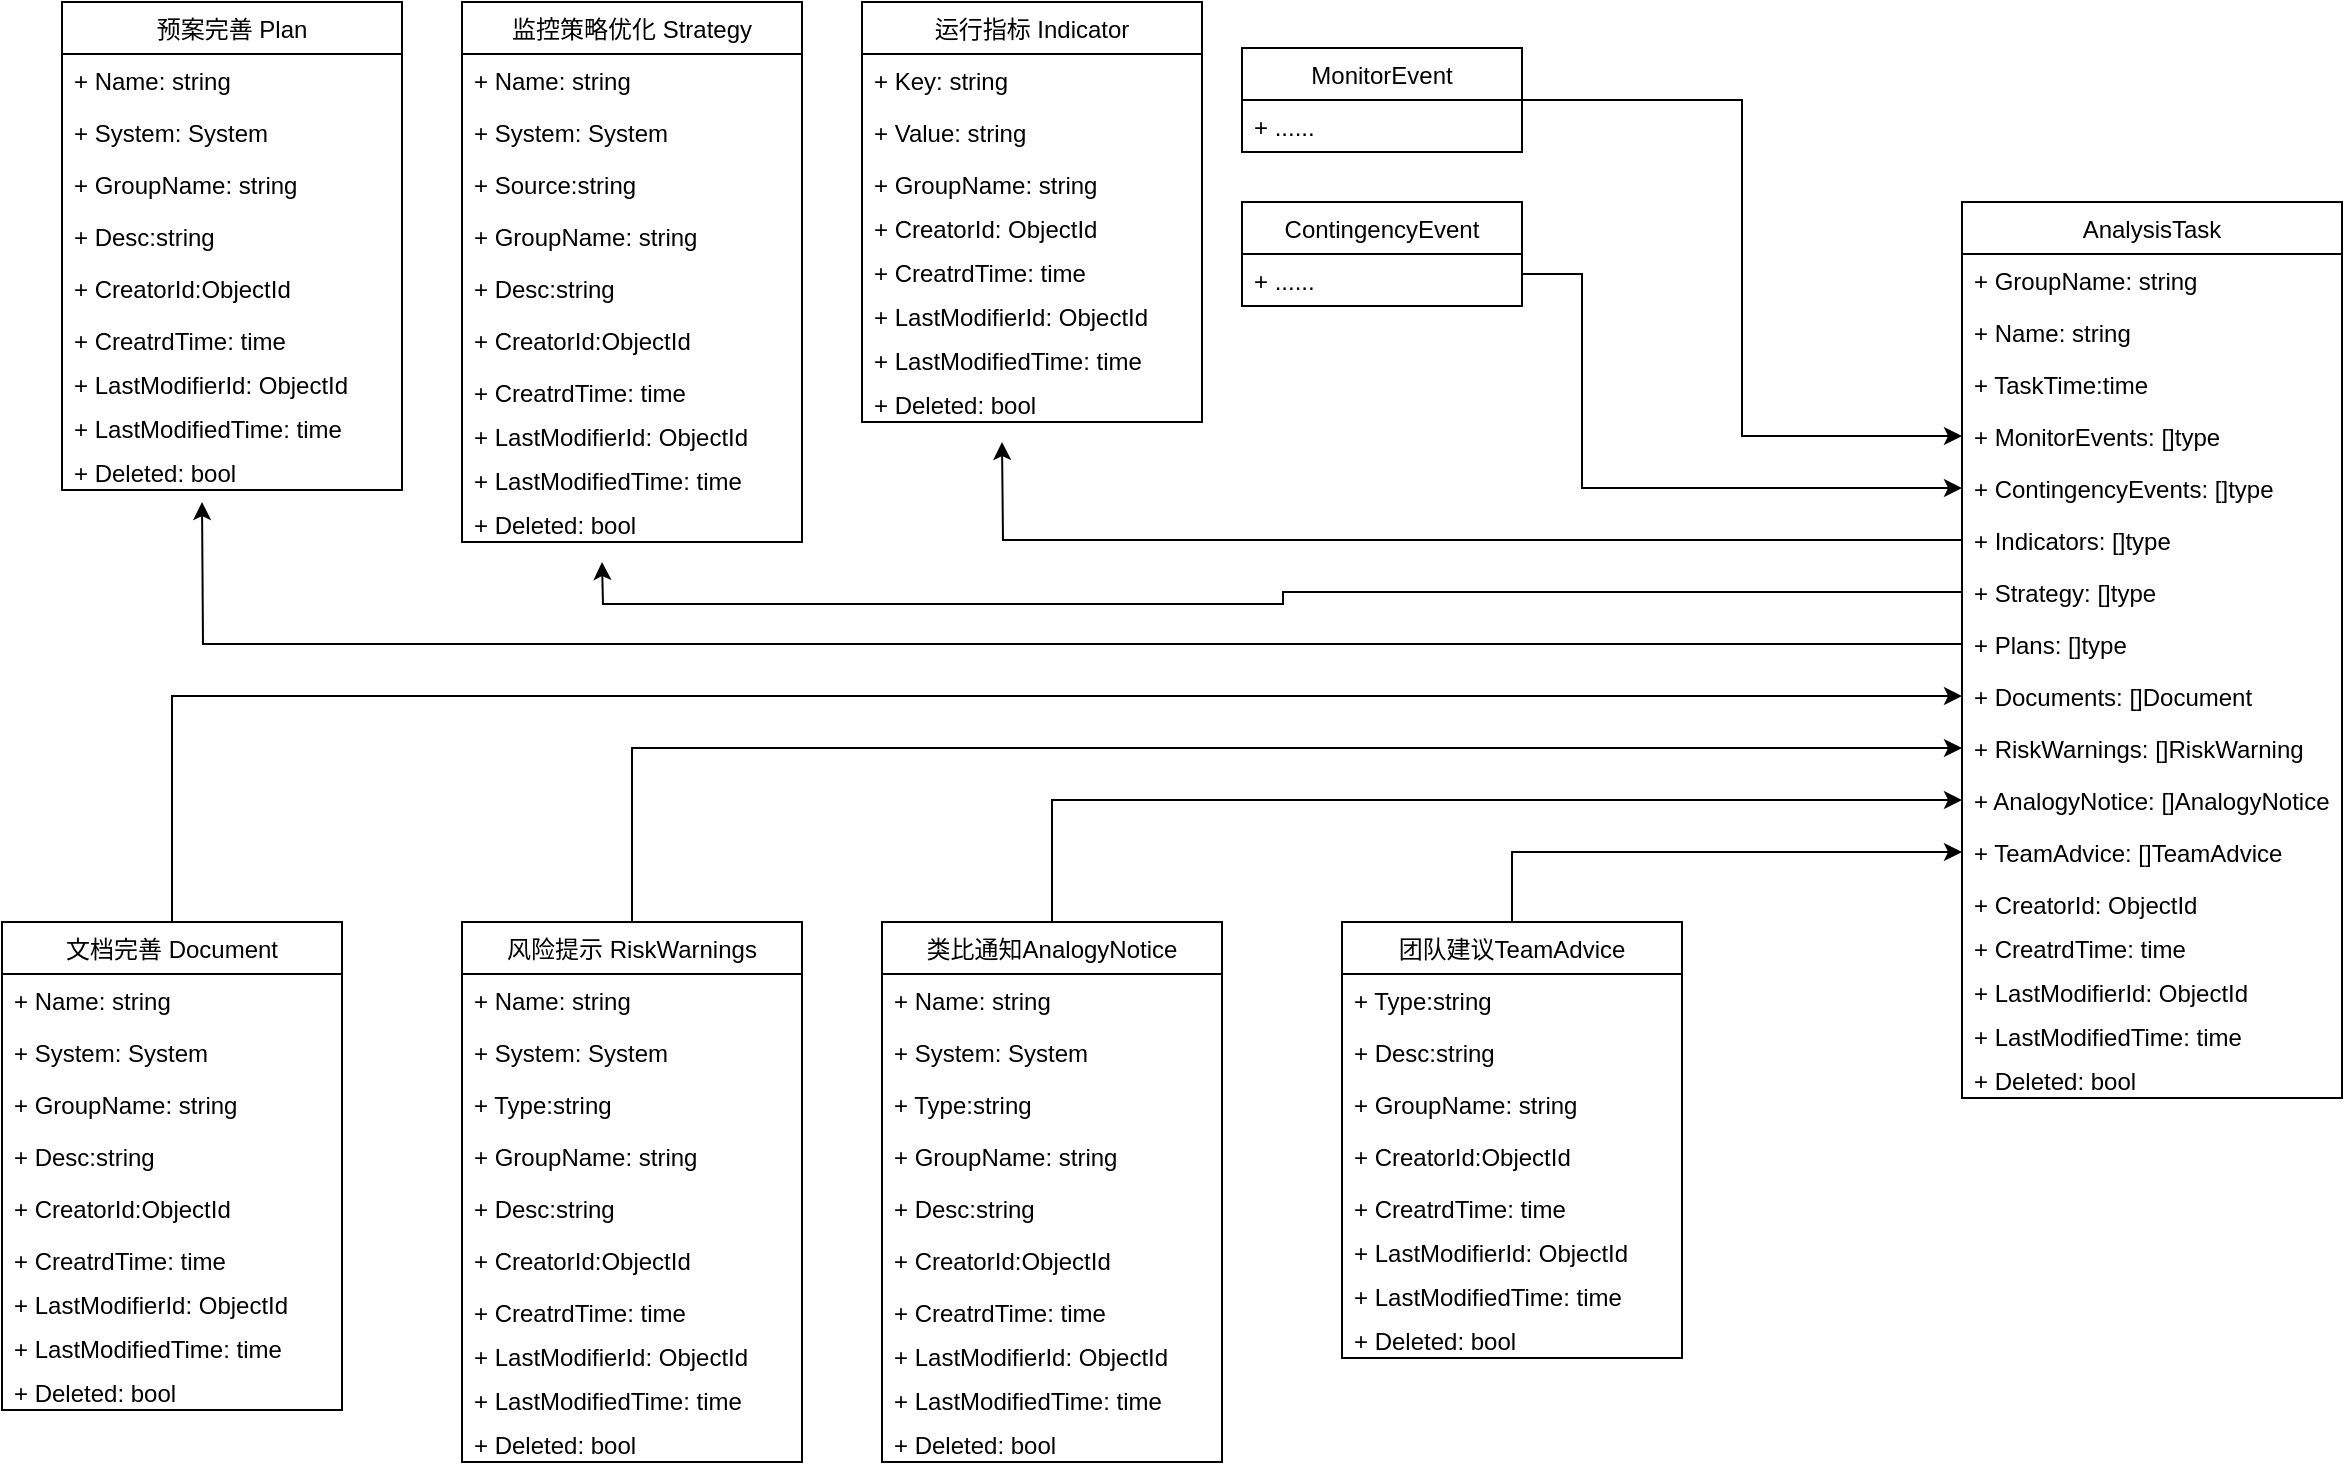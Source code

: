 <mxfile version="14.7.1" type="github">
  <diagram id="C5RBs43oDa-KdzZeNtuy" name="Page-1">
    <mxGraphModel dx="2472" dy="635" grid="1" gridSize="10" guides="1" tooltips="1" connect="1" arrows="1" fold="1" page="1" pageScale="1" pageWidth="1169" pageHeight="1654" math="0" shadow="0">
      <root>
        <mxCell id="WIyWlLk6GJQsqaUBKTNV-0" />
        <mxCell id="WIyWlLk6GJQsqaUBKTNV-1" parent="WIyWlLk6GJQsqaUBKTNV-0" />
        <mxCell id="3hFkt9AgzM7oAd8KPW00-6" value="运行指标 Indicator" style="swimlane;fontStyle=0;childLayout=stackLayout;horizontal=1;startSize=26;fillColor=none;horizontalStack=0;resizeParent=1;resizeParentMax=0;resizeLast=0;collapsible=1;marginBottom=0;" parent="WIyWlLk6GJQsqaUBKTNV-1" vertex="1">
          <mxGeometry x="360" y="20" width="170" height="210" as="geometry" />
        </mxCell>
        <mxCell id="3hFkt9AgzM7oAd8KPW00-7" value="+ Key: string" style="text;strokeColor=none;fillColor=none;align=left;verticalAlign=top;spacingLeft=4;spacingRight=4;overflow=hidden;rotatable=0;points=[[0,0.5],[1,0.5]];portConstraint=eastwest;" parent="3hFkt9AgzM7oAd8KPW00-6" vertex="1">
          <mxGeometry y="26" width="170" height="26" as="geometry" />
        </mxCell>
        <mxCell id="3hFkt9AgzM7oAd8KPW00-8" value="+ Value: string" style="text;strokeColor=none;fillColor=none;align=left;verticalAlign=top;spacingLeft=4;spacingRight=4;overflow=hidden;rotatable=0;points=[[0,0.5],[1,0.5]];portConstraint=eastwest;" parent="3hFkt9AgzM7oAd8KPW00-6" vertex="1">
          <mxGeometry y="52" width="170" height="26" as="geometry" />
        </mxCell>
        <mxCell id="kdnac4z5nIwUzAi69Wfw-0" value="+ GroupName: string" style="text;strokeColor=none;fillColor=none;align=left;verticalAlign=top;spacingLeft=4;spacingRight=4;overflow=hidden;rotatable=0;points=[[0,0.5],[1,0.5]];portConstraint=eastwest;" vertex="1" parent="3hFkt9AgzM7oAd8KPW00-6">
          <mxGeometry y="78" width="170" height="22" as="geometry" />
        </mxCell>
        <mxCell id="kdnac4z5nIwUzAi69Wfw-2" value="+ CreatorId: ObjectId" style="text;strokeColor=none;fillColor=none;align=left;verticalAlign=top;spacingLeft=4;spacingRight=4;overflow=hidden;rotatable=0;points=[[0,0.5],[1,0.5]];portConstraint=eastwest;" vertex="1" parent="3hFkt9AgzM7oAd8KPW00-6">
          <mxGeometry y="100" width="170" height="22" as="geometry" />
        </mxCell>
        <mxCell id="3hFkt9AgzM7oAd8KPW00-9" value="+ CreatrdTime: time" style="text;strokeColor=none;fillColor=none;align=left;verticalAlign=top;spacingLeft=4;spacingRight=4;overflow=hidden;rotatable=0;points=[[0,0.5],[1,0.5]];portConstraint=eastwest;" parent="3hFkt9AgzM7oAd8KPW00-6" vertex="1">
          <mxGeometry y="122" width="170" height="22" as="geometry" />
        </mxCell>
        <mxCell id="kdnac4z5nIwUzAi69Wfw-3" value="+ LastModifierId: ObjectId" style="text;strokeColor=none;fillColor=none;align=left;verticalAlign=top;spacingLeft=4;spacingRight=4;overflow=hidden;rotatable=0;points=[[0,0.5],[1,0.5]];portConstraint=eastwest;" vertex="1" parent="3hFkt9AgzM7oAd8KPW00-6">
          <mxGeometry y="144" width="170" height="22" as="geometry" />
        </mxCell>
        <mxCell id="kdnac4z5nIwUzAi69Wfw-4" value="+ LastModifiedTime: time" style="text;strokeColor=none;fillColor=none;align=left;verticalAlign=top;spacingLeft=4;spacingRight=4;overflow=hidden;rotatable=0;points=[[0,0.5],[1,0.5]];portConstraint=eastwest;" vertex="1" parent="3hFkt9AgzM7oAd8KPW00-6">
          <mxGeometry y="166" width="170" height="22" as="geometry" />
        </mxCell>
        <mxCell id="kdnac4z5nIwUzAi69Wfw-1" value="+ Deleted: bool" style="text;strokeColor=none;fillColor=none;align=left;verticalAlign=top;spacingLeft=4;spacingRight=4;overflow=hidden;rotatable=0;points=[[0,0.5],[1,0.5]];portConstraint=eastwest;" vertex="1" parent="3hFkt9AgzM7oAd8KPW00-6">
          <mxGeometry y="188" width="170" height="22" as="geometry" />
        </mxCell>
        <mxCell id="3hFkt9AgzM7oAd8KPW00-101" value="监控策略优化 Strategy" style="swimlane;fontStyle=0;childLayout=stackLayout;horizontal=1;startSize=26;fillColor=none;horizontalStack=0;resizeParent=1;resizeParentMax=0;resizeLast=0;collapsible=1;marginBottom=0;" parent="WIyWlLk6GJQsqaUBKTNV-1" vertex="1">
          <mxGeometry x="160" y="20" width="170" height="270" as="geometry" />
        </mxCell>
        <mxCell id="3hFkt9AgzM7oAd8KPW00-106" value="+ Name: string" style="text;strokeColor=none;fillColor=none;align=left;verticalAlign=top;spacingLeft=4;spacingRight=4;overflow=hidden;rotatable=0;points=[[0,0.5],[1,0.5]];portConstraint=eastwest;" parent="3hFkt9AgzM7oAd8KPW00-101" vertex="1">
          <mxGeometry y="26" width="170" height="26" as="geometry" />
        </mxCell>
        <mxCell id="3hFkt9AgzM7oAd8KPW00-107" value="+ System: System" style="text;strokeColor=none;fillColor=none;align=left;verticalAlign=top;spacingLeft=4;spacingRight=4;overflow=hidden;rotatable=0;points=[[0,0.5],[1,0.5]];portConstraint=eastwest;" parent="3hFkt9AgzM7oAd8KPW00-101" vertex="1">
          <mxGeometry y="52" width="170" height="26" as="geometry" />
        </mxCell>
        <mxCell id="3hFkt9AgzM7oAd8KPW00-103" value="+ Source:string " style="text;strokeColor=none;fillColor=none;align=left;verticalAlign=top;spacingLeft=4;spacingRight=4;overflow=hidden;rotatable=0;points=[[0,0.5],[1,0.5]];portConstraint=eastwest;" parent="3hFkt9AgzM7oAd8KPW00-101" vertex="1">
          <mxGeometry y="78" width="170" height="26" as="geometry" />
        </mxCell>
        <mxCell id="3hFkt9AgzM7oAd8KPW00-102" value="+ GroupName: string" style="text;strokeColor=none;fillColor=none;align=left;verticalAlign=top;spacingLeft=4;spacingRight=4;overflow=hidden;rotatable=0;points=[[0,0.5],[1,0.5]];portConstraint=eastwest;" parent="3hFkt9AgzM7oAd8KPW00-101" vertex="1">
          <mxGeometry y="104" width="170" height="26" as="geometry" />
        </mxCell>
        <mxCell id="3hFkt9AgzM7oAd8KPW00-123" value="+ Desc:string " style="text;strokeColor=none;fillColor=none;align=left;verticalAlign=top;spacingLeft=4;spacingRight=4;overflow=hidden;rotatable=0;points=[[0,0.5],[1,0.5]];portConstraint=eastwest;" parent="3hFkt9AgzM7oAd8KPW00-101" vertex="1">
          <mxGeometry y="130" width="170" height="26" as="geometry" />
        </mxCell>
        <mxCell id="R432bI1q0_WRGtePy41c-55" value="+ CreatorId:ObjectId&#xa;" style="text;strokeColor=none;fillColor=none;align=left;verticalAlign=top;spacingLeft=4;spacingRight=4;overflow=hidden;rotatable=0;points=[[0,0.5],[1,0.5]];portConstraint=eastwest;" parent="3hFkt9AgzM7oAd8KPW00-101" vertex="1">
          <mxGeometry y="156" width="170" height="26" as="geometry" />
        </mxCell>
        <mxCell id="kdnac4z5nIwUzAi69Wfw-5" value="+ CreatrdTime: time" style="text;strokeColor=none;fillColor=none;align=left;verticalAlign=top;spacingLeft=4;spacingRight=4;overflow=hidden;rotatable=0;points=[[0,0.5],[1,0.5]];portConstraint=eastwest;" vertex="1" parent="3hFkt9AgzM7oAd8KPW00-101">
          <mxGeometry y="182" width="170" height="22" as="geometry" />
        </mxCell>
        <mxCell id="kdnac4z5nIwUzAi69Wfw-6" value="+ LastModifierId: ObjectId" style="text;strokeColor=none;fillColor=none;align=left;verticalAlign=top;spacingLeft=4;spacingRight=4;overflow=hidden;rotatable=0;points=[[0,0.5],[1,0.5]];portConstraint=eastwest;" vertex="1" parent="3hFkt9AgzM7oAd8KPW00-101">
          <mxGeometry y="204" width="170" height="22" as="geometry" />
        </mxCell>
        <mxCell id="kdnac4z5nIwUzAi69Wfw-7" value="+ LastModifiedTime: time" style="text;strokeColor=none;fillColor=none;align=left;verticalAlign=top;spacingLeft=4;spacingRight=4;overflow=hidden;rotatable=0;points=[[0,0.5],[1,0.5]];portConstraint=eastwest;" vertex="1" parent="3hFkt9AgzM7oAd8KPW00-101">
          <mxGeometry y="226" width="170" height="22" as="geometry" />
        </mxCell>
        <mxCell id="kdnac4z5nIwUzAi69Wfw-8" value="+ Deleted: bool" style="text;strokeColor=none;fillColor=none;align=left;verticalAlign=top;spacingLeft=4;spacingRight=4;overflow=hidden;rotatable=0;points=[[0,0.5],[1,0.5]];portConstraint=eastwest;" vertex="1" parent="3hFkt9AgzM7oAd8KPW00-101">
          <mxGeometry y="248" width="170" height="22" as="geometry" />
        </mxCell>
        <mxCell id="3hFkt9AgzM7oAd8KPW00-109" value="AnalysisTask" style="swimlane;fontStyle=0;childLayout=stackLayout;horizontal=1;startSize=26;fillColor=none;horizontalStack=0;resizeParent=1;resizeParentMax=0;resizeLast=0;collapsible=1;marginBottom=0;" parent="WIyWlLk6GJQsqaUBKTNV-1" vertex="1">
          <mxGeometry x="910" y="120" width="190" height="448" as="geometry" />
        </mxCell>
        <mxCell id="3hFkt9AgzM7oAd8KPW00-110" value="+ GroupName: string" style="text;strokeColor=none;fillColor=none;align=left;verticalAlign=top;spacingLeft=4;spacingRight=4;overflow=hidden;rotatable=0;points=[[0,0.5],[1,0.5]];portConstraint=eastwest;" parent="3hFkt9AgzM7oAd8KPW00-109" vertex="1">
          <mxGeometry y="26" width="190" height="26" as="geometry" />
        </mxCell>
        <mxCell id="kdnac4z5nIwUzAi69Wfw-45" value="+ Name: string" style="text;strokeColor=none;fillColor=none;align=left;verticalAlign=top;spacingLeft=4;spacingRight=4;overflow=hidden;rotatable=0;points=[[0,0.5],[1,0.5]];portConstraint=eastwest;" vertex="1" parent="3hFkt9AgzM7oAd8KPW00-109">
          <mxGeometry y="52" width="190" height="26" as="geometry" />
        </mxCell>
        <mxCell id="3hFkt9AgzM7oAd8KPW00-113" value="+ TaskTime:time " style="text;strokeColor=none;fillColor=none;align=left;verticalAlign=top;spacingLeft=4;spacingRight=4;overflow=hidden;rotatable=0;points=[[0,0.5],[1,0.5]];portConstraint=eastwest;" parent="3hFkt9AgzM7oAd8KPW00-109" vertex="1">
          <mxGeometry y="78" width="190" height="26" as="geometry" />
        </mxCell>
        <mxCell id="3hFkt9AgzM7oAd8KPW00-114" value="+ MonitorEvents: []type" style="text;strokeColor=none;fillColor=none;align=left;verticalAlign=top;spacingLeft=4;spacingRight=4;overflow=hidden;rotatable=0;points=[[0,0.5],[1,0.5]];portConstraint=eastwest;" parent="3hFkt9AgzM7oAd8KPW00-109" vertex="1">
          <mxGeometry y="104" width="190" height="26" as="geometry" />
        </mxCell>
        <mxCell id="3hFkt9AgzM7oAd8KPW00-115" value="+ ContingencyEvents: []type" style="text;strokeColor=none;fillColor=none;align=left;verticalAlign=top;spacingLeft=4;spacingRight=4;overflow=hidden;rotatable=0;points=[[0,0.5],[1,0.5]];portConstraint=eastwest;" parent="3hFkt9AgzM7oAd8KPW00-109" vertex="1">
          <mxGeometry y="130" width="190" height="26" as="geometry" />
        </mxCell>
        <mxCell id="3hFkt9AgzM7oAd8KPW00-116" value="+ Indicators: []type" style="text;strokeColor=none;fillColor=none;align=left;verticalAlign=top;spacingLeft=4;spacingRight=4;overflow=hidden;rotatable=0;points=[[0,0.5],[1,0.5]];portConstraint=eastwest;" parent="3hFkt9AgzM7oAd8KPW00-109" vertex="1">
          <mxGeometry y="156" width="190" height="26" as="geometry" />
        </mxCell>
        <mxCell id="3hFkt9AgzM7oAd8KPW00-117" value="+ Strategy: []type" style="text;strokeColor=none;fillColor=none;align=left;verticalAlign=top;spacingLeft=4;spacingRight=4;overflow=hidden;rotatable=0;points=[[0,0.5],[1,0.5]];portConstraint=eastwest;" parent="3hFkt9AgzM7oAd8KPW00-109" vertex="1">
          <mxGeometry y="182" width="190" height="26" as="geometry" />
        </mxCell>
        <mxCell id="3hFkt9AgzM7oAd8KPW00-119" value="+ Plans: []type" style="text;strokeColor=none;fillColor=none;align=left;verticalAlign=top;spacingLeft=4;spacingRight=4;overflow=hidden;rotatable=0;points=[[0,0.5],[1,0.5]];portConstraint=eastwest;" parent="3hFkt9AgzM7oAd8KPW00-109" vertex="1">
          <mxGeometry y="208" width="190" height="26" as="geometry" />
        </mxCell>
        <mxCell id="3hFkt9AgzM7oAd8KPW00-120" value="+ Documents: []Document" style="text;strokeColor=none;fillColor=none;align=left;verticalAlign=top;spacingLeft=4;spacingRight=4;overflow=hidden;rotatable=0;points=[[0,0.5],[1,0.5]];portConstraint=eastwest;" parent="3hFkt9AgzM7oAd8KPW00-109" vertex="1">
          <mxGeometry y="234" width="190" height="26" as="geometry" />
        </mxCell>
        <mxCell id="3hFkt9AgzM7oAd8KPW00-121" value="+ RiskWarnings: []RiskWarning" style="text;strokeColor=none;fillColor=none;align=left;verticalAlign=top;spacingLeft=4;spacingRight=4;overflow=hidden;rotatable=0;points=[[0,0.5],[1,0.5]];portConstraint=eastwest;" parent="3hFkt9AgzM7oAd8KPW00-109" vertex="1">
          <mxGeometry y="260" width="190" height="26" as="geometry" />
        </mxCell>
        <mxCell id="3hFkt9AgzM7oAd8KPW00-111" value="+ AnalogyNotice: []AnalogyNotice" style="text;strokeColor=none;fillColor=none;align=left;verticalAlign=top;spacingLeft=4;spacingRight=4;overflow=hidden;rotatable=0;points=[[0,0.5],[1,0.5]];portConstraint=eastwest;" parent="3hFkt9AgzM7oAd8KPW00-109" vertex="1">
          <mxGeometry y="286" width="190" height="26" as="geometry" />
        </mxCell>
        <mxCell id="3hFkt9AgzM7oAd8KPW00-122" value="+ TeamAdvice: []TeamAdvice" style="text;strokeColor=none;fillColor=none;align=left;verticalAlign=top;spacingLeft=4;spacingRight=4;overflow=hidden;rotatable=0;points=[[0,0.5],[1,0.5]];portConstraint=eastwest;" parent="3hFkt9AgzM7oAd8KPW00-109" vertex="1">
          <mxGeometry y="312" width="190" height="26" as="geometry" />
        </mxCell>
        <mxCell id="kdnac4z5nIwUzAi69Wfw-50" value="+ CreatorId: ObjectId" style="text;strokeColor=none;fillColor=none;align=left;verticalAlign=top;spacingLeft=4;spacingRight=4;overflow=hidden;rotatable=0;points=[[0,0.5],[1,0.5]];portConstraint=eastwest;" vertex="1" parent="3hFkt9AgzM7oAd8KPW00-109">
          <mxGeometry y="338" width="190" height="22" as="geometry" />
        </mxCell>
        <mxCell id="kdnac4z5nIwUzAi69Wfw-49" value="+ CreatrdTime: time" style="text;strokeColor=none;fillColor=none;align=left;verticalAlign=top;spacingLeft=4;spacingRight=4;overflow=hidden;rotatable=0;points=[[0,0.5],[1,0.5]];portConstraint=eastwest;" vertex="1" parent="3hFkt9AgzM7oAd8KPW00-109">
          <mxGeometry y="360" width="190" height="22" as="geometry" />
        </mxCell>
        <mxCell id="kdnac4z5nIwUzAi69Wfw-48" value="+ LastModifierId: ObjectId" style="text;strokeColor=none;fillColor=none;align=left;verticalAlign=top;spacingLeft=4;spacingRight=4;overflow=hidden;rotatable=0;points=[[0,0.5],[1,0.5]];portConstraint=eastwest;" vertex="1" parent="3hFkt9AgzM7oAd8KPW00-109">
          <mxGeometry y="382" width="190" height="22" as="geometry" />
        </mxCell>
        <mxCell id="kdnac4z5nIwUzAi69Wfw-47" value="+ LastModifiedTime: time" style="text;strokeColor=none;fillColor=none;align=left;verticalAlign=top;spacingLeft=4;spacingRight=4;overflow=hidden;rotatable=0;points=[[0,0.5],[1,0.5]];portConstraint=eastwest;" vertex="1" parent="3hFkt9AgzM7oAd8KPW00-109">
          <mxGeometry y="404" width="190" height="22" as="geometry" />
        </mxCell>
        <mxCell id="kdnac4z5nIwUzAi69Wfw-46" value="+ Deleted: bool" style="text;strokeColor=none;fillColor=none;align=left;verticalAlign=top;spacingLeft=4;spacingRight=4;overflow=hidden;rotatable=0;points=[[0,0.5],[1,0.5]];portConstraint=eastwest;" vertex="1" parent="3hFkt9AgzM7oAd8KPW00-109">
          <mxGeometry y="426" width="190" height="22" as="geometry" />
        </mxCell>
        <mxCell id="R432bI1q0_WRGtePy41c-57" value="预案完善 Plan" style="swimlane;fontStyle=0;childLayout=stackLayout;horizontal=1;startSize=26;fillColor=none;horizontalStack=0;resizeParent=1;resizeParentMax=0;resizeLast=0;collapsible=1;marginBottom=0;" parent="WIyWlLk6GJQsqaUBKTNV-1" vertex="1">
          <mxGeometry x="-40" y="20" width="170" height="244" as="geometry" />
        </mxCell>
        <mxCell id="R432bI1q0_WRGtePy41c-59" value="+ Name: string" style="text;strokeColor=none;fillColor=none;align=left;verticalAlign=top;spacingLeft=4;spacingRight=4;overflow=hidden;rotatable=0;points=[[0,0.5],[1,0.5]];portConstraint=eastwest;" parent="R432bI1q0_WRGtePy41c-57" vertex="1">
          <mxGeometry y="26" width="170" height="26" as="geometry" />
        </mxCell>
        <mxCell id="R432bI1q0_WRGtePy41c-60" value="+ System: System" style="text;strokeColor=none;fillColor=none;align=left;verticalAlign=top;spacingLeft=4;spacingRight=4;overflow=hidden;rotatable=0;points=[[0,0.5],[1,0.5]];portConstraint=eastwest;" parent="R432bI1q0_WRGtePy41c-57" vertex="1">
          <mxGeometry y="52" width="170" height="26" as="geometry" />
        </mxCell>
        <mxCell id="R432bI1q0_WRGtePy41c-58" value="+ GroupName: string" style="text;strokeColor=none;fillColor=none;align=left;verticalAlign=top;spacingLeft=4;spacingRight=4;overflow=hidden;rotatable=0;points=[[0,0.5],[1,0.5]];portConstraint=eastwest;" parent="R432bI1q0_WRGtePy41c-57" vertex="1">
          <mxGeometry y="78" width="170" height="26" as="geometry" />
        </mxCell>
        <mxCell id="R432bI1q0_WRGtePy41c-62" value="+ Desc:string " style="text;strokeColor=none;fillColor=none;align=left;verticalAlign=top;spacingLeft=4;spacingRight=4;overflow=hidden;rotatable=0;points=[[0,0.5],[1,0.5]];portConstraint=eastwest;" parent="R432bI1q0_WRGtePy41c-57" vertex="1">
          <mxGeometry y="104" width="170" height="26" as="geometry" />
        </mxCell>
        <mxCell id="R432bI1q0_WRGtePy41c-63" value="+ CreatorId:ObjectId&#xa;" style="text;strokeColor=none;fillColor=none;align=left;verticalAlign=top;spacingLeft=4;spacingRight=4;overflow=hidden;rotatable=0;points=[[0,0.5],[1,0.5]];portConstraint=eastwest;" parent="R432bI1q0_WRGtePy41c-57" vertex="1">
          <mxGeometry y="130" width="170" height="26" as="geometry" />
        </mxCell>
        <mxCell id="kdnac4z5nIwUzAi69Wfw-12" value="+ CreatrdTime: time" style="text;strokeColor=none;fillColor=none;align=left;verticalAlign=top;spacingLeft=4;spacingRight=4;overflow=hidden;rotatable=0;points=[[0,0.5],[1,0.5]];portConstraint=eastwest;" vertex="1" parent="R432bI1q0_WRGtePy41c-57">
          <mxGeometry y="156" width="170" height="22" as="geometry" />
        </mxCell>
        <mxCell id="kdnac4z5nIwUzAi69Wfw-11" value="+ LastModifierId: ObjectId" style="text;strokeColor=none;fillColor=none;align=left;verticalAlign=top;spacingLeft=4;spacingRight=4;overflow=hidden;rotatable=0;points=[[0,0.5],[1,0.5]];portConstraint=eastwest;" vertex="1" parent="R432bI1q0_WRGtePy41c-57">
          <mxGeometry y="178" width="170" height="22" as="geometry" />
        </mxCell>
        <mxCell id="kdnac4z5nIwUzAi69Wfw-10" value="+ LastModifiedTime: time" style="text;strokeColor=none;fillColor=none;align=left;verticalAlign=top;spacingLeft=4;spacingRight=4;overflow=hidden;rotatable=0;points=[[0,0.5],[1,0.5]];portConstraint=eastwest;" vertex="1" parent="R432bI1q0_WRGtePy41c-57">
          <mxGeometry y="200" width="170" height="22" as="geometry" />
        </mxCell>
        <mxCell id="kdnac4z5nIwUzAi69Wfw-9" value="+ Deleted: bool" style="text;strokeColor=none;fillColor=none;align=left;verticalAlign=top;spacingLeft=4;spacingRight=4;overflow=hidden;rotatable=0;points=[[0,0.5],[1,0.5]];portConstraint=eastwest;" vertex="1" parent="R432bI1q0_WRGtePy41c-57">
          <mxGeometry y="222" width="170" height="22" as="geometry" />
        </mxCell>
        <mxCell id="kdnac4z5nIwUzAi69Wfw-66" style="edgeStyle=orthogonalEdgeStyle;rounded=0;orthogonalLoop=1;jettySize=auto;html=1;exitX=0.5;exitY=0;exitDx=0;exitDy=0;entryX=0;entryY=0.5;entryDx=0;entryDy=0;" edge="1" parent="WIyWlLk6GJQsqaUBKTNV-1" source="R432bI1q0_WRGtePy41c-78" target="3hFkt9AgzM7oAd8KPW00-121">
          <mxGeometry relative="1" as="geometry" />
        </mxCell>
        <mxCell id="R432bI1q0_WRGtePy41c-78" value="风险提示 RiskWarnings" style="swimlane;fontStyle=0;childLayout=stackLayout;horizontal=1;startSize=26;fillColor=none;horizontalStack=0;resizeParent=1;resizeParentMax=0;resizeLast=0;collapsible=1;marginBottom=0;" parent="WIyWlLk6GJQsqaUBKTNV-1" vertex="1">
          <mxGeometry x="160" y="480" width="170" height="270" as="geometry" />
        </mxCell>
        <mxCell id="kdnac4z5nIwUzAi69Wfw-23" value="+ Name: string" style="text;strokeColor=none;fillColor=none;align=left;verticalAlign=top;spacingLeft=4;spacingRight=4;overflow=hidden;rotatable=0;points=[[0,0.5],[1,0.5]];portConstraint=eastwest;" vertex="1" parent="R432bI1q0_WRGtePy41c-78">
          <mxGeometry y="26" width="170" height="26" as="geometry" />
        </mxCell>
        <mxCell id="R432bI1q0_WRGtePy41c-81" value="+ System: System" style="text;strokeColor=none;fillColor=none;align=left;verticalAlign=top;spacingLeft=4;spacingRight=4;overflow=hidden;rotatable=0;points=[[0,0.5],[1,0.5]];portConstraint=eastwest;" parent="R432bI1q0_WRGtePy41c-78" vertex="1">
          <mxGeometry y="52" width="170" height="26" as="geometry" />
        </mxCell>
        <mxCell id="R432bI1q0_WRGtePy41c-82" value="+ Type:string " style="text;strokeColor=none;fillColor=none;align=left;verticalAlign=top;spacingLeft=4;spacingRight=4;overflow=hidden;rotatable=0;points=[[0,0.5],[1,0.5]];portConstraint=eastwest;" parent="R432bI1q0_WRGtePy41c-78" vertex="1">
          <mxGeometry y="78" width="170" height="26" as="geometry" />
        </mxCell>
        <mxCell id="R432bI1q0_WRGtePy41c-79" value="+ GroupName: string" style="text;strokeColor=none;fillColor=none;align=left;verticalAlign=top;spacingLeft=4;spacingRight=4;overflow=hidden;rotatable=0;points=[[0,0.5],[1,0.5]];portConstraint=eastwest;" parent="R432bI1q0_WRGtePy41c-78" vertex="1">
          <mxGeometry y="104" width="170" height="26" as="geometry" />
        </mxCell>
        <mxCell id="R432bI1q0_WRGtePy41c-108" value="+ Desc:string " style="text;strokeColor=none;fillColor=none;align=left;verticalAlign=top;spacingLeft=4;spacingRight=4;overflow=hidden;rotatable=0;points=[[0,0.5],[1,0.5]];portConstraint=eastwest;" parent="R432bI1q0_WRGtePy41c-78" vertex="1">
          <mxGeometry y="130" width="170" height="26" as="geometry" />
        </mxCell>
        <mxCell id="R432bI1q0_WRGtePy41c-83" value="+ CreatorId:ObjectId&#xa;" style="text;strokeColor=none;fillColor=none;align=left;verticalAlign=top;spacingLeft=4;spacingRight=4;overflow=hidden;rotatable=0;points=[[0,0.5],[1,0.5]];portConstraint=eastwest;" parent="R432bI1q0_WRGtePy41c-78" vertex="1">
          <mxGeometry y="156" width="170" height="26" as="geometry" />
        </mxCell>
        <mxCell id="kdnac4z5nIwUzAi69Wfw-27" value="+ CreatrdTime: time" style="text;strokeColor=none;fillColor=none;align=left;verticalAlign=top;spacingLeft=4;spacingRight=4;overflow=hidden;rotatable=0;points=[[0,0.5],[1,0.5]];portConstraint=eastwest;" vertex="1" parent="R432bI1q0_WRGtePy41c-78">
          <mxGeometry y="182" width="170" height="22" as="geometry" />
        </mxCell>
        <mxCell id="kdnac4z5nIwUzAi69Wfw-26" value="+ LastModifierId: ObjectId" style="text;strokeColor=none;fillColor=none;align=left;verticalAlign=top;spacingLeft=4;spacingRight=4;overflow=hidden;rotatable=0;points=[[0,0.5],[1,0.5]];portConstraint=eastwest;" vertex="1" parent="R432bI1q0_WRGtePy41c-78">
          <mxGeometry y="204" width="170" height="22" as="geometry" />
        </mxCell>
        <mxCell id="kdnac4z5nIwUzAi69Wfw-25" value="+ LastModifiedTime: time" style="text;strokeColor=none;fillColor=none;align=left;verticalAlign=top;spacingLeft=4;spacingRight=4;overflow=hidden;rotatable=0;points=[[0,0.5],[1,0.5]];portConstraint=eastwest;" vertex="1" parent="R432bI1q0_WRGtePy41c-78">
          <mxGeometry y="226" width="170" height="22" as="geometry" />
        </mxCell>
        <mxCell id="kdnac4z5nIwUzAi69Wfw-24" value="+ Deleted: bool" style="text;strokeColor=none;fillColor=none;align=left;verticalAlign=top;spacingLeft=4;spacingRight=4;overflow=hidden;rotatable=0;points=[[0,0.5],[1,0.5]];portConstraint=eastwest;" vertex="1" parent="R432bI1q0_WRGtePy41c-78">
          <mxGeometry y="248" width="170" height="22" as="geometry" />
        </mxCell>
        <mxCell id="kdnac4z5nIwUzAi69Wfw-64" style="edgeStyle=orthogonalEdgeStyle;rounded=0;orthogonalLoop=1;jettySize=auto;html=1;exitX=0.5;exitY=0;exitDx=0;exitDy=0;entryX=0;entryY=0.5;entryDx=0;entryDy=0;" edge="1" parent="WIyWlLk6GJQsqaUBKTNV-1" source="R432bI1q0_WRGtePy41c-120" target="3hFkt9AgzM7oAd8KPW00-122">
          <mxGeometry relative="1" as="geometry" />
        </mxCell>
        <mxCell id="R432bI1q0_WRGtePy41c-120" value="团队建议TeamAdvice" style="swimlane;fontStyle=0;childLayout=stackLayout;horizontal=1;startSize=26;fillColor=none;horizontalStack=0;resizeParent=1;resizeParentMax=0;resizeLast=0;collapsible=1;marginBottom=0;" parent="WIyWlLk6GJQsqaUBKTNV-1" vertex="1">
          <mxGeometry x="600" y="480" width="170" height="218" as="geometry" />
        </mxCell>
        <mxCell id="R432bI1q0_WRGtePy41c-124" value="+ Type:string " style="text;strokeColor=none;fillColor=none;align=left;verticalAlign=top;spacingLeft=4;spacingRight=4;overflow=hidden;rotatable=0;points=[[0,0.5],[1,0.5]];portConstraint=eastwest;" parent="R432bI1q0_WRGtePy41c-120" vertex="1">
          <mxGeometry y="26" width="170" height="26" as="geometry" />
        </mxCell>
        <mxCell id="R432bI1q0_WRGtePy41c-125" value="+ Desc:string " style="text;strokeColor=none;fillColor=none;align=left;verticalAlign=top;spacingLeft=4;spacingRight=4;overflow=hidden;rotatable=0;points=[[0,0.5],[1,0.5]];portConstraint=eastwest;" parent="R432bI1q0_WRGtePy41c-120" vertex="1">
          <mxGeometry y="52" width="170" height="26" as="geometry" />
        </mxCell>
        <mxCell id="R432bI1q0_WRGtePy41c-121" value="+ GroupName: string" style="text;strokeColor=none;fillColor=none;align=left;verticalAlign=top;spacingLeft=4;spacingRight=4;overflow=hidden;rotatable=0;points=[[0,0.5],[1,0.5]];portConstraint=eastwest;" parent="R432bI1q0_WRGtePy41c-120" vertex="1">
          <mxGeometry y="78" width="170" height="26" as="geometry" />
        </mxCell>
        <mxCell id="R432bI1q0_WRGtePy41c-126" value="+ CreatorId:ObjectId&#xa;" style="text;strokeColor=none;fillColor=none;align=left;verticalAlign=top;spacingLeft=4;spacingRight=4;overflow=hidden;rotatable=0;points=[[0,0.5],[1,0.5]];portConstraint=eastwest;" parent="R432bI1q0_WRGtePy41c-120" vertex="1">
          <mxGeometry y="104" width="170" height="26" as="geometry" />
        </mxCell>
        <mxCell id="kdnac4z5nIwUzAi69Wfw-42" value="+ CreatrdTime: time" style="text;strokeColor=none;fillColor=none;align=left;verticalAlign=top;spacingLeft=4;spacingRight=4;overflow=hidden;rotatable=0;points=[[0,0.5],[1,0.5]];portConstraint=eastwest;" vertex="1" parent="R432bI1q0_WRGtePy41c-120">
          <mxGeometry y="130" width="170" height="22" as="geometry" />
        </mxCell>
        <mxCell id="kdnac4z5nIwUzAi69Wfw-41" value="+ LastModifierId: ObjectId" style="text;strokeColor=none;fillColor=none;align=left;verticalAlign=top;spacingLeft=4;spacingRight=4;overflow=hidden;rotatable=0;points=[[0,0.5],[1,0.5]];portConstraint=eastwest;" vertex="1" parent="R432bI1q0_WRGtePy41c-120">
          <mxGeometry y="152" width="170" height="22" as="geometry" />
        </mxCell>
        <mxCell id="kdnac4z5nIwUzAi69Wfw-40" value="+ LastModifiedTime: time" style="text;strokeColor=none;fillColor=none;align=left;verticalAlign=top;spacingLeft=4;spacingRight=4;overflow=hidden;rotatable=0;points=[[0,0.5],[1,0.5]];portConstraint=eastwest;" vertex="1" parent="R432bI1q0_WRGtePy41c-120">
          <mxGeometry y="174" width="170" height="22" as="geometry" />
        </mxCell>
        <mxCell id="kdnac4z5nIwUzAi69Wfw-39" value="+ Deleted: bool" style="text;strokeColor=none;fillColor=none;align=left;verticalAlign=top;spacingLeft=4;spacingRight=4;overflow=hidden;rotatable=0;points=[[0,0.5],[1,0.5]];portConstraint=eastwest;" vertex="1" parent="R432bI1q0_WRGtePy41c-120">
          <mxGeometry y="196" width="170" height="22" as="geometry" />
        </mxCell>
        <mxCell id="kdnac4z5nIwUzAi69Wfw-67" style="edgeStyle=orthogonalEdgeStyle;rounded=0;orthogonalLoop=1;jettySize=auto;html=1;exitX=0.5;exitY=0;exitDx=0;exitDy=0;entryX=0;entryY=0.5;entryDx=0;entryDy=0;" edge="1" parent="WIyWlLk6GJQsqaUBKTNV-1" source="kdnac4z5nIwUzAi69Wfw-13" target="3hFkt9AgzM7oAd8KPW00-120">
          <mxGeometry relative="1" as="geometry" />
        </mxCell>
        <mxCell id="kdnac4z5nIwUzAi69Wfw-13" value="文档完善 Document" style="swimlane;fontStyle=0;childLayout=stackLayout;horizontal=1;startSize=26;fillColor=none;horizontalStack=0;resizeParent=1;resizeParentMax=0;resizeLast=0;collapsible=1;marginBottom=0;" vertex="1" parent="WIyWlLk6GJQsqaUBKTNV-1">
          <mxGeometry x="-70" y="480" width="170" height="244" as="geometry" />
        </mxCell>
        <mxCell id="kdnac4z5nIwUzAi69Wfw-14" value="+ Name: string" style="text;strokeColor=none;fillColor=none;align=left;verticalAlign=top;spacingLeft=4;spacingRight=4;overflow=hidden;rotatable=0;points=[[0,0.5],[1,0.5]];portConstraint=eastwest;" vertex="1" parent="kdnac4z5nIwUzAi69Wfw-13">
          <mxGeometry y="26" width="170" height="26" as="geometry" />
        </mxCell>
        <mxCell id="kdnac4z5nIwUzAi69Wfw-15" value="+ System: System" style="text;strokeColor=none;fillColor=none;align=left;verticalAlign=top;spacingLeft=4;spacingRight=4;overflow=hidden;rotatable=0;points=[[0,0.5],[1,0.5]];portConstraint=eastwest;" vertex="1" parent="kdnac4z5nIwUzAi69Wfw-13">
          <mxGeometry y="52" width="170" height="26" as="geometry" />
        </mxCell>
        <mxCell id="kdnac4z5nIwUzAi69Wfw-16" value="+ GroupName: string" style="text;strokeColor=none;fillColor=none;align=left;verticalAlign=top;spacingLeft=4;spacingRight=4;overflow=hidden;rotatable=0;points=[[0,0.5],[1,0.5]];portConstraint=eastwest;" vertex="1" parent="kdnac4z5nIwUzAi69Wfw-13">
          <mxGeometry y="78" width="170" height="26" as="geometry" />
        </mxCell>
        <mxCell id="kdnac4z5nIwUzAi69Wfw-17" value="+ Desc:string " style="text;strokeColor=none;fillColor=none;align=left;verticalAlign=top;spacingLeft=4;spacingRight=4;overflow=hidden;rotatable=0;points=[[0,0.5],[1,0.5]];portConstraint=eastwest;" vertex="1" parent="kdnac4z5nIwUzAi69Wfw-13">
          <mxGeometry y="104" width="170" height="26" as="geometry" />
        </mxCell>
        <mxCell id="kdnac4z5nIwUzAi69Wfw-18" value="+ CreatorId:ObjectId&#xa;" style="text;strokeColor=none;fillColor=none;align=left;verticalAlign=top;spacingLeft=4;spacingRight=4;overflow=hidden;rotatable=0;points=[[0,0.5],[1,0.5]];portConstraint=eastwest;" vertex="1" parent="kdnac4z5nIwUzAi69Wfw-13">
          <mxGeometry y="130" width="170" height="26" as="geometry" />
        </mxCell>
        <mxCell id="kdnac4z5nIwUzAi69Wfw-19" value="+ CreatrdTime: time" style="text;strokeColor=none;fillColor=none;align=left;verticalAlign=top;spacingLeft=4;spacingRight=4;overflow=hidden;rotatable=0;points=[[0,0.5],[1,0.5]];portConstraint=eastwest;" vertex="1" parent="kdnac4z5nIwUzAi69Wfw-13">
          <mxGeometry y="156" width="170" height="22" as="geometry" />
        </mxCell>
        <mxCell id="kdnac4z5nIwUzAi69Wfw-20" value="+ LastModifierId: ObjectId" style="text;strokeColor=none;fillColor=none;align=left;verticalAlign=top;spacingLeft=4;spacingRight=4;overflow=hidden;rotatable=0;points=[[0,0.5],[1,0.5]];portConstraint=eastwest;" vertex="1" parent="kdnac4z5nIwUzAi69Wfw-13">
          <mxGeometry y="178" width="170" height="22" as="geometry" />
        </mxCell>
        <mxCell id="kdnac4z5nIwUzAi69Wfw-21" value="+ LastModifiedTime: time" style="text;strokeColor=none;fillColor=none;align=left;verticalAlign=top;spacingLeft=4;spacingRight=4;overflow=hidden;rotatable=0;points=[[0,0.5],[1,0.5]];portConstraint=eastwest;" vertex="1" parent="kdnac4z5nIwUzAi69Wfw-13">
          <mxGeometry y="200" width="170" height="22" as="geometry" />
        </mxCell>
        <mxCell id="kdnac4z5nIwUzAi69Wfw-22" value="+ Deleted: bool" style="text;strokeColor=none;fillColor=none;align=left;verticalAlign=top;spacingLeft=4;spacingRight=4;overflow=hidden;rotatable=0;points=[[0,0.5],[1,0.5]];portConstraint=eastwest;" vertex="1" parent="kdnac4z5nIwUzAi69Wfw-13">
          <mxGeometry y="222" width="170" height="22" as="geometry" />
        </mxCell>
        <mxCell id="kdnac4z5nIwUzAi69Wfw-65" style="edgeStyle=orthogonalEdgeStyle;rounded=0;orthogonalLoop=1;jettySize=auto;html=1;exitX=0.5;exitY=0;exitDx=0;exitDy=0;entryX=0;entryY=0.5;entryDx=0;entryDy=0;" edge="1" parent="WIyWlLk6GJQsqaUBKTNV-1" source="kdnac4z5nIwUzAi69Wfw-28" target="3hFkt9AgzM7oAd8KPW00-111">
          <mxGeometry relative="1" as="geometry" />
        </mxCell>
        <mxCell id="kdnac4z5nIwUzAi69Wfw-28" value="类比通知AnalogyNotice" style="swimlane;fontStyle=0;childLayout=stackLayout;horizontal=1;startSize=26;fillColor=none;horizontalStack=0;resizeParent=1;resizeParentMax=0;resizeLast=0;collapsible=1;marginBottom=0;" vertex="1" parent="WIyWlLk6GJQsqaUBKTNV-1">
          <mxGeometry x="370" y="480" width="170" height="270" as="geometry" />
        </mxCell>
        <mxCell id="kdnac4z5nIwUzAi69Wfw-29" value="+ Name: string" style="text;strokeColor=none;fillColor=none;align=left;verticalAlign=top;spacingLeft=4;spacingRight=4;overflow=hidden;rotatable=0;points=[[0,0.5],[1,0.5]];portConstraint=eastwest;" vertex="1" parent="kdnac4z5nIwUzAi69Wfw-28">
          <mxGeometry y="26" width="170" height="26" as="geometry" />
        </mxCell>
        <mxCell id="kdnac4z5nIwUzAi69Wfw-30" value="+ System: System" style="text;strokeColor=none;fillColor=none;align=left;verticalAlign=top;spacingLeft=4;spacingRight=4;overflow=hidden;rotatable=0;points=[[0,0.5],[1,0.5]];portConstraint=eastwest;" vertex="1" parent="kdnac4z5nIwUzAi69Wfw-28">
          <mxGeometry y="52" width="170" height="26" as="geometry" />
        </mxCell>
        <mxCell id="kdnac4z5nIwUzAi69Wfw-31" value="+ Type:string " style="text;strokeColor=none;fillColor=none;align=left;verticalAlign=top;spacingLeft=4;spacingRight=4;overflow=hidden;rotatable=0;points=[[0,0.5],[1,0.5]];portConstraint=eastwest;" vertex="1" parent="kdnac4z5nIwUzAi69Wfw-28">
          <mxGeometry y="78" width="170" height="26" as="geometry" />
        </mxCell>
        <mxCell id="kdnac4z5nIwUzAi69Wfw-32" value="+ GroupName: string" style="text;strokeColor=none;fillColor=none;align=left;verticalAlign=top;spacingLeft=4;spacingRight=4;overflow=hidden;rotatable=0;points=[[0,0.5],[1,0.5]];portConstraint=eastwest;" vertex="1" parent="kdnac4z5nIwUzAi69Wfw-28">
          <mxGeometry y="104" width="170" height="26" as="geometry" />
        </mxCell>
        <mxCell id="kdnac4z5nIwUzAi69Wfw-33" value="+ Desc:string " style="text;strokeColor=none;fillColor=none;align=left;verticalAlign=top;spacingLeft=4;spacingRight=4;overflow=hidden;rotatable=0;points=[[0,0.5],[1,0.5]];portConstraint=eastwest;" vertex="1" parent="kdnac4z5nIwUzAi69Wfw-28">
          <mxGeometry y="130" width="170" height="26" as="geometry" />
        </mxCell>
        <mxCell id="kdnac4z5nIwUzAi69Wfw-34" value="+ CreatorId:ObjectId&#xa;" style="text;strokeColor=none;fillColor=none;align=left;verticalAlign=top;spacingLeft=4;spacingRight=4;overflow=hidden;rotatable=0;points=[[0,0.5],[1,0.5]];portConstraint=eastwest;" vertex="1" parent="kdnac4z5nIwUzAi69Wfw-28">
          <mxGeometry y="156" width="170" height="26" as="geometry" />
        </mxCell>
        <mxCell id="kdnac4z5nIwUzAi69Wfw-35" value="+ CreatrdTime: time" style="text;strokeColor=none;fillColor=none;align=left;verticalAlign=top;spacingLeft=4;spacingRight=4;overflow=hidden;rotatable=0;points=[[0,0.5],[1,0.5]];portConstraint=eastwest;" vertex="1" parent="kdnac4z5nIwUzAi69Wfw-28">
          <mxGeometry y="182" width="170" height="22" as="geometry" />
        </mxCell>
        <mxCell id="kdnac4z5nIwUzAi69Wfw-36" value="+ LastModifierId: ObjectId" style="text;strokeColor=none;fillColor=none;align=left;verticalAlign=top;spacingLeft=4;spacingRight=4;overflow=hidden;rotatable=0;points=[[0,0.5],[1,0.5]];portConstraint=eastwest;" vertex="1" parent="kdnac4z5nIwUzAi69Wfw-28">
          <mxGeometry y="204" width="170" height="22" as="geometry" />
        </mxCell>
        <mxCell id="kdnac4z5nIwUzAi69Wfw-37" value="+ LastModifiedTime: time" style="text;strokeColor=none;fillColor=none;align=left;verticalAlign=top;spacingLeft=4;spacingRight=4;overflow=hidden;rotatable=0;points=[[0,0.5],[1,0.5]];portConstraint=eastwest;" vertex="1" parent="kdnac4z5nIwUzAi69Wfw-28">
          <mxGeometry y="226" width="170" height="22" as="geometry" />
        </mxCell>
        <mxCell id="kdnac4z5nIwUzAi69Wfw-38" value="+ Deleted: bool" style="text;strokeColor=none;fillColor=none;align=left;verticalAlign=top;spacingLeft=4;spacingRight=4;overflow=hidden;rotatable=0;points=[[0,0.5],[1,0.5]];portConstraint=eastwest;" vertex="1" parent="kdnac4z5nIwUzAi69Wfw-28">
          <mxGeometry y="248" width="170" height="22" as="geometry" />
        </mxCell>
        <mxCell id="kdnac4z5nIwUzAi69Wfw-57" style="edgeStyle=orthogonalEdgeStyle;rounded=0;orthogonalLoop=1;jettySize=auto;html=1;exitX=1;exitY=0.5;exitDx=0;exitDy=0;entryX=0;entryY=0.5;entryDx=0;entryDy=0;" edge="1" parent="WIyWlLk6GJQsqaUBKTNV-1" source="kdnac4z5nIwUzAi69Wfw-51" target="3hFkt9AgzM7oAd8KPW00-114">
          <mxGeometry relative="1" as="geometry" />
        </mxCell>
        <mxCell id="kdnac4z5nIwUzAi69Wfw-51" value="MonitorEvent" style="swimlane;fontStyle=0;childLayout=stackLayout;horizontal=1;startSize=26;fillColor=none;horizontalStack=0;resizeParent=1;resizeParentMax=0;resizeLast=0;collapsible=1;marginBottom=0;" vertex="1" parent="WIyWlLk6GJQsqaUBKTNV-1">
          <mxGeometry x="550" y="43" width="140" height="52" as="geometry" />
        </mxCell>
        <mxCell id="kdnac4z5nIwUzAi69Wfw-52" value="+ ......" style="text;strokeColor=none;fillColor=none;align=left;verticalAlign=top;spacingLeft=4;spacingRight=4;overflow=hidden;rotatable=0;points=[[0,0.5],[1,0.5]];portConstraint=eastwest;" vertex="1" parent="kdnac4z5nIwUzAi69Wfw-51">
          <mxGeometry y="26" width="140" height="26" as="geometry" />
        </mxCell>
        <mxCell id="kdnac4z5nIwUzAi69Wfw-58" style="edgeStyle=orthogonalEdgeStyle;rounded=0;orthogonalLoop=1;jettySize=auto;html=1;exitX=1;exitY=0.5;exitDx=0;exitDy=0;entryX=0;entryY=0.5;entryDx=0;entryDy=0;" edge="1" parent="WIyWlLk6GJQsqaUBKTNV-1" source="kdnac4z5nIwUzAi69Wfw-55" target="3hFkt9AgzM7oAd8KPW00-115">
          <mxGeometry relative="1" as="geometry">
            <Array as="points">
              <mxPoint x="720" y="156" />
              <mxPoint x="720" y="263" />
            </Array>
          </mxGeometry>
        </mxCell>
        <mxCell id="kdnac4z5nIwUzAi69Wfw-55" value="ContingencyEvent" style="swimlane;fontStyle=0;childLayout=stackLayout;horizontal=1;startSize=26;fillColor=none;horizontalStack=0;resizeParent=1;resizeParentMax=0;resizeLast=0;collapsible=1;marginBottom=0;" vertex="1" parent="WIyWlLk6GJQsqaUBKTNV-1">
          <mxGeometry x="550" y="120" width="140" height="52" as="geometry" />
        </mxCell>
        <mxCell id="kdnac4z5nIwUzAi69Wfw-56" value="+ ......" style="text;strokeColor=none;fillColor=none;align=left;verticalAlign=top;spacingLeft=4;spacingRight=4;overflow=hidden;rotatable=0;points=[[0,0.5],[1,0.5]];portConstraint=eastwest;" vertex="1" parent="kdnac4z5nIwUzAi69Wfw-55">
          <mxGeometry y="26" width="140" height="26" as="geometry" />
        </mxCell>
        <mxCell id="kdnac4z5nIwUzAi69Wfw-68" style="edgeStyle=orthogonalEdgeStyle;rounded=0;orthogonalLoop=1;jettySize=auto;html=1;exitX=0;exitY=0.5;exitDx=0;exitDy=0;" edge="1" parent="WIyWlLk6GJQsqaUBKTNV-1" source="3hFkt9AgzM7oAd8KPW00-119">
          <mxGeometry relative="1" as="geometry">
            <mxPoint x="30" y="270" as="targetPoint" />
          </mxGeometry>
        </mxCell>
        <mxCell id="kdnac4z5nIwUzAi69Wfw-69" style="edgeStyle=orthogonalEdgeStyle;rounded=0;orthogonalLoop=1;jettySize=auto;html=1;exitX=0;exitY=0.5;exitDx=0;exitDy=0;" edge="1" parent="WIyWlLk6GJQsqaUBKTNV-1" source="3hFkt9AgzM7oAd8KPW00-117">
          <mxGeometry relative="1" as="geometry">
            <mxPoint x="230" y="300" as="targetPoint" />
          </mxGeometry>
        </mxCell>
        <mxCell id="kdnac4z5nIwUzAi69Wfw-70" style="edgeStyle=orthogonalEdgeStyle;rounded=0;orthogonalLoop=1;jettySize=auto;html=1;exitX=0;exitY=0.5;exitDx=0;exitDy=0;" edge="1" parent="WIyWlLk6GJQsqaUBKTNV-1" source="3hFkt9AgzM7oAd8KPW00-116">
          <mxGeometry relative="1" as="geometry">
            <mxPoint x="430" y="240" as="targetPoint" />
          </mxGeometry>
        </mxCell>
      </root>
    </mxGraphModel>
  </diagram>
</mxfile>

